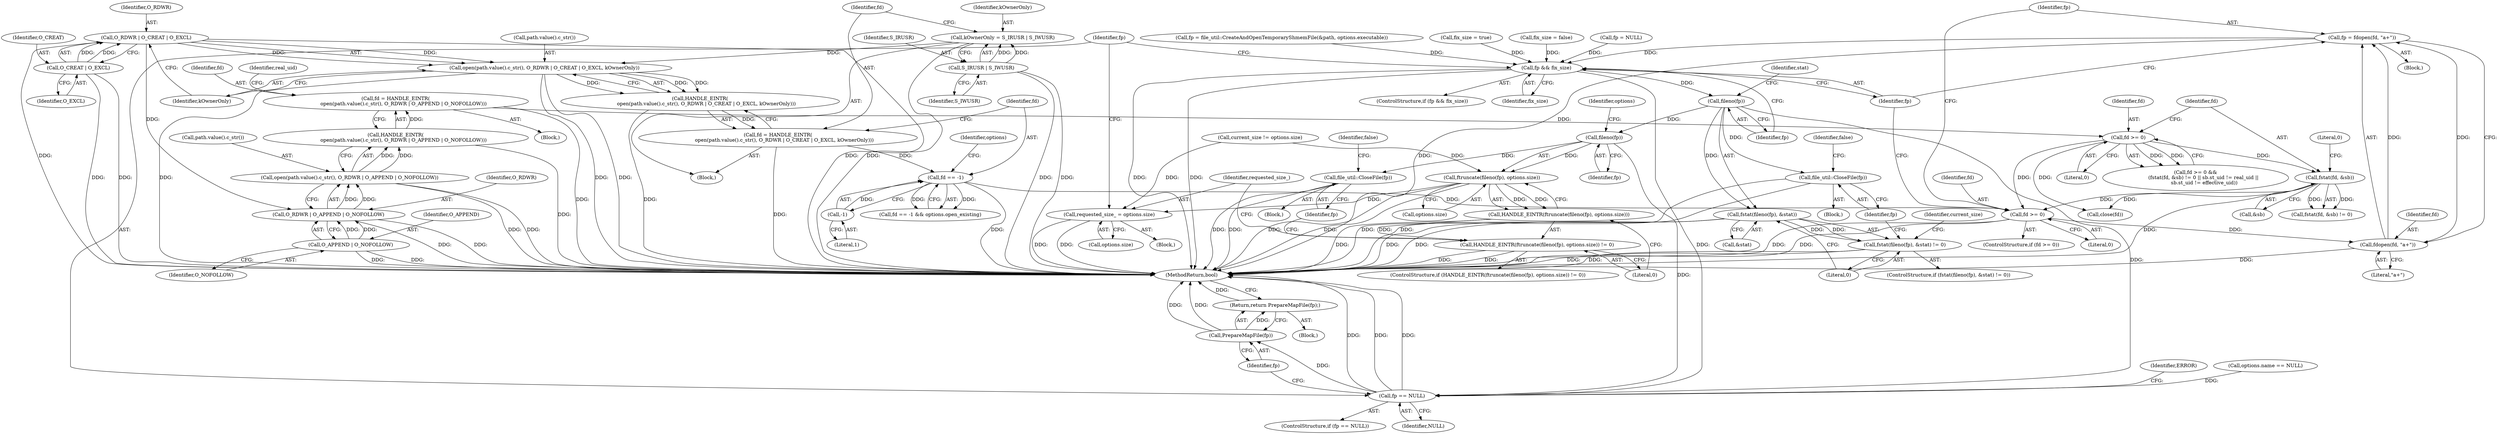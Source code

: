 digraph "0_Chrome_afb848acb43ba316097ab4fddfa38dbd80bc6a71@API" {
"1000275" [label="(Call,fp = fdopen(fd, \"a+\"))"];
"1000277" [label="(Call,fdopen(fd, \"a+\"))"];
"1000271" [label="(Call,fd >= 0)"];
"1000238" [label="(Call,fstat(fd, &sb))"];
"1000233" [label="(Call,fd >= 0)"];
"1000212" [label="(Call,fd = HANDLE_EINTR(\n          open(path.value().c_str(), O_RDWR | O_APPEND | O_NOFOLLOW)))"];
"1000214" [label="(Call,HANDLE_EINTR(\n          open(path.value().c_str(), O_RDWR | O_APPEND | O_NOFOLLOW)))"];
"1000215" [label="(Call,open(path.value().c_str(), O_RDWR | O_APPEND | O_NOFOLLOW))"];
"1000217" [label="(Call,O_RDWR | O_APPEND | O_NOFOLLOW)"];
"1000196" [label="(Call,O_RDWR | O_CREAT | O_EXCL)"];
"1000198" [label="(Call,O_CREAT | O_EXCL)"];
"1000219" [label="(Call,O_APPEND | O_NOFOLLOW)"];
"1000204" [label="(Call,fd == -1)"];
"1000191" [label="(Call,fd = HANDLE_EINTR(\n        open(path.value().c_str(), O_RDWR | O_CREAT | O_EXCL, kOwnerOnly)))"];
"1000193" [label="(Call,HANDLE_EINTR(\n        open(path.value().c_str(), O_RDWR | O_CREAT | O_EXCL, kOwnerOnly)))"];
"1000194" [label="(Call,open(path.value().c_str(), O_RDWR | O_CREAT | O_EXCL, kOwnerOnly))"];
"1000185" [label="(Call,kOwnerOnly = S_IRUSR | S_IWUSR)"];
"1000187" [label="(Call,S_IRUSR | S_IWUSR)"];
"1000206" [label="(Call,-1)"];
"1000281" [label="(Call,fp && fix_size)"];
"1000289" [label="(Call,fileno(fp))"];
"1000288" [label="(Call,fstat(fileno(fp), &stat))"];
"1000287" [label="(Call,fstat(fileno(fp), &stat) != 0)"];
"1000295" [label="(Call,file_util::CloseFile(fp))"];
"1000316" [label="(Call,fileno(fp))"];
"1000315" [label="(Call,ftruncate(fileno(fp), options.size))"];
"1000314" [label="(Call,HANDLE_EINTR(ftruncate(fileno(fp), options.size)))"];
"1000313" [label="(Call,HANDLE_EINTR(ftruncate(fileno(fp), options.size)) != 0)"];
"1000327" [label="(Call,requested_size_ = options.size)"];
"1000323" [label="(Call,file_util::CloseFile(fp))"];
"1000333" [label="(Call,fp == NULL)"];
"1000378" [label="(Call,PrepareMapFile(fp))"];
"1000377" [label="(Return,return PrepareMapFile(fp);)"];
"1000195" [label="(Call,path.value().c_str())"];
"1000204" [label="(Call,fd == -1)"];
"1000276" [label="(Identifier,fp)"];
"1000172" [label="(Block,)"];
"1000281" [label="(Call,fp && fix_size)"];
"1000270" [label="(ControlStructure,if (fd >= 0))"];
"1000234" [label="(Identifier,fd)"];
"1000196" [label="(Call,O_RDWR | O_CREAT | O_EXCL)"];
"1000314" [label="(Call,HANDLE_EINTR(ftruncate(fileno(fp), options.size)))"];
"1000242" [label="(Literal,0)"];
"1000271" [label="(Call,fd >= 0)"];
"1000219" [label="(Call,O_APPEND | O_NOFOLLOW)"];
"1000194" [label="(Call,open(path.value().c_str(), O_RDWR | O_CREAT | O_EXCL, kOwnerOnly))"];
"1000215" [label="(Call,open(path.value().c_str(), O_RDWR | O_APPEND | O_NOFOLLOW))"];
"1000198" [label="(Call,O_CREAT | O_EXCL)"];
"1000334" [label="(Identifier,fp)"];
"1000378" [label="(Call,PrepareMapFile(fp))"];
"1000260" [label="(Call,close(fd))"];
"1000280" [label="(ControlStructure,if (fp && fix_size))"];
"1000212" [label="(Call,fd = HANDLE_EINTR(\n          open(path.value().c_str(), O_RDWR | O_APPEND | O_NOFOLLOW)))"];
"1000188" [label="(Identifier,S_IRUSR)"];
"1000321" [label="(Literal,0)"];
"1000275" [label="(Call,fp = fdopen(fd, \"a+\"))"];
"1000377" [label="(Return,return PrepareMapFile(fp);)"];
"1000224" [label="(Identifier,real_uid)"];
"1000316" [label="(Call,fileno(fp))"];
"1000240" [label="(Call,&sb)"];
"1000207" [label="(Literal,1)"];
"1000279" [label="(Literal,\"a+\")"];
"1000289" [label="(Call,fileno(fp))"];
"1000193" [label="(Call,HANDLE_EINTR(\n        open(path.value().c_str(), O_RDWR | O_CREAT | O_EXCL, kOwnerOnly)))"];
"1000313" [label="(Call,HANDLE_EINTR(ftruncate(fileno(fp), options.size)) != 0)"];
"1000216" [label="(Call,path.value().c_str())"];
"1000239" [label="(Identifier,fd)"];
"1000319" [label="(Identifier,options)"];
"1000326" [label="(Identifier,false)"];
"1000220" [label="(Identifier,O_APPEND)"];
"1000286" [label="(ControlStructure,if (fstat(fileno(fp), &stat) != 0))"];
"1000273" [label="(Literal,0)"];
"1000312" [label="(ControlStructure,if (HANDLE_EINTR(ftruncate(fileno(fp), options.size)) != 0))"];
"1000315" [label="(Call,ftruncate(fileno(fp), options.size))"];
"1000267" [label="(Call,fp = NULL)"];
"1000203" [label="(Call,fd == -1 && options.open_existing)"];
"1000328" [label="(Identifier,requested_size_)"];
"1000191" [label="(Call,fd = HANDLE_EINTR(\n        open(path.value().c_str(), O_RDWR | O_CREAT | O_EXCL, kOwnerOnly)))"];
"1000295" [label="(Call,file_util::CloseFile(fp))"];
"1000327" [label="(Call,requested_size_ = options.size)"];
"1000192" [label="(Identifier,fd)"];
"1000332" [label="(ControlStructure,if (fp == NULL))"];
"1000333" [label="(Call,fp == NULL)"];
"1000278" [label="(Identifier,fd)"];
"1000206" [label="(Call,-1)"];
"1000318" [label="(Call,options.size)"];
"1000153" [label="(Call,fp = file_util::CreateAndOpenTemporaryShmemFile(&path, options.executable))"];
"1000277" [label="(Call,fdopen(fd, \"a+\"))"];
"1000187" [label="(Call,S_IRUSR | S_IWUSR)"];
"1000233" [label="(Call,fd >= 0)"];
"1000294" [label="(Block,)"];
"1000282" [label="(Identifier,fp)"];
"1000292" [label="(Identifier,stat)"];
"1000232" [label="(Call,fd >= 0 &&\n          (fstat(fd, &sb) != 0 || sb.st_uid != real_uid ||\n           sb.st_uid != effective_uid))"];
"1000335" [label="(Identifier,NULL)"];
"1000274" [label="(Block,)"];
"1000218" [label="(Identifier,O_RDWR)"];
"1000380" [label="(MethodReturn,bool)"];
"1000221" [label="(Identifier,O_NOFOLLOW)"];
"1000324" [label="(Identifier,fp)"];
"1000235" [label="(Literal,0)"];
"1000238" [label="(Call,fstat(fd, &sb))"];
"1000135" [label="(Call,fix_size = true)"];
"1000200" [label="(Identifier,O_EXCL)"];
"1000209" [label="(Identifier,options)"];
"1000214" [label="(Call,HANDLE_EINTR(\n          open(path.value().c_str(), O_RDWR | O_APPEND | O_NOFOLLOW)))"];
"1000197" [label="(Identifier,O_RDWR)"];
"1000264" [label="(Call,fix_size = false)"];
"1000117" [label="(Block,)"];
"1000272" [label="(Identifier,fd)"];
"1000339" [label="(Identifier,ERROR)"];
"1000186" [label="(Identifier,kOwnerOnly)"];
"1000293" [label="(Literal,0)"];
"1000283" [label="(Identifier,fix_size)"];
"1000306" [label="(Call,current_size != options.size)"];
"1000379" [label="(Identifier,fp)"];
"1000301" [label="(Identifier,current_size)"];
"1000322" [label="(Block,)"];
"1000185" [label="(Call,kOwnerOnly = S_IRUSR | S_IWUSR)"];
"1000211" [label="(Block,)"];
"1000329" [label="(Call,options.size)"];
"1000296" [label="(Identifier,fp)"];
"1000290" [label="(Identifier,fp)"];
"1000317" [label="(Identifier,fp)"];
"1000201" [label="(Identifier,kOwnerOnly)"];
"1000291" [label="(Call,&stat)"];
"1000298" [label="(Identifier,false)"];
"1000199" [label="(Identifier,O_CREAT)"];
"1000205" [label="(Identifier,fd)"];
"1000323" [label="(Call,file_util::CloseFile(fp))"];
"1000284" [label="(Block,)"];
"1000237" [label="(Call,fstat(fd, &sb) != 0)"];
"1000213" [label="(Identifier,fd)"];
"1000217" [label="(Call,O_RDWR | O_APPEND | O_NOFOLLOW)"];
"1000141" [label="(Call,options.name == NULL)"];
"1000189" [label="(Identifier,S_IWUSR)"];
"1000287" [label="(Call,fstat(fileno(fp), &stat) != 0)"];
"1000288" [label="(Call,fstat(fileno(fp), &stat))"];
"1000275" -> "1000274"  [label="AST: "];
"1000275" -> "1000277"  [label="CFG: "];
"1000276" -> "1000275"  [label="AST: "];
"1000277" -> "1000275"  [label="AST: "];
"1000282" -> "1000275"  [label="CFG: "];
"1000275" -> "1000380"  [label="DDG: "];
"1000277" -> "1000275"  [label="DDG: "];
"1000277" -> "1000275"  [label="DDG: "];
"1000275" -> "1000281"  [label="DDG: "];
"1000277" -> "1000279"  [label="CFG: "];
"1000278" -> "1000277"  [label="AST: "];
"1000279" -> "1000277"  [label="AST: "];
"1000277" -> "1000380"  [label="DDG: "];
"1000271" -> "1000277"  [label="DDG: "];
"1000271" -> "1000270"  [label="AST: "];
"1000271" -> "1000273"  [label="CFG: "];
"1000272" -> "1000271"  [label="AST: "];
"1000273" -> "1000271"  [label="AST: "];
"1000276" -> "1000271"  [label="CFG: "];
"1000282" -> "1000271"  [label="CFG: "];
"1000271" -> "1000380"  [label="DDG: "];
"1000271" -> "1000380"  [label="DDG: "];
"1000238" -> "1000271"  [label="DDG: "];
"1000233" -> "1000271"  [label="DDG: "];
"1000204" -> "1000271"  [label="DDG: "];
"1000238" -> "1000237"  [label="AST: "];
"1000238" -> "1000240"  [label="CFG: "];
"1000239" -> "1000238"  [label="AST: "];
"1000240" -> "1000238"  [label="AST: "];
"1000242" -> "1000238"  [label="CFG: "];
"1000238" -> "1000380"  [label="DDG: "];
"1000238" -> "1000237"  [label="DDG: "];
"1000238" -> "1000237"  [label="DDG: "];
"1000233" -> "1000238"  [label="DDG: "];
"1000238" -> "1000260"  [label="DDG: "];
"1000233" -> "1000232"  [label="AST: "];
"1000233" -> "1000235"  [label="CFG: "];
"1000234" -> "1000233"  [label="AST: "];
"1000235" -> "1000233"  [label="AST: "];
"1000239" -> "1000233"  [label="CFG: "];
"1000232" -> "1000233"  [label="CFG: "];
"1000233" -> "1000232"  [label="DDG: "];
"1000233" -> "1000232"  [label="DDG: "];
"1000212" -> "1000233"  [label="DDG: "];
"1000233" -> "1000260"  [label="DDG: "];
"1000212" -> "1000211"  [label="AST: "];
"1000212" -> "1000214"  [label="CFG: "];
"1000213" -> "1000212"  [label="AST: "];
"1000214" -> "1000212"  [label="AST: "];
"1000224" -> "1000212"  [label="CFG: "];
"1000212" -> "1000380"  [label="DDG: "];
"1000214" -> "1000212"  [label="DDG: "];
"1000214" -> "1000215"  [label="CFG: "];
"1000215" -> "1000214"  [label="AST: "];
"1000214" -> "1000380"  [label="DDG: "];
"1000215" -> "1000214"  [label="DDG: "];
"1000215" -> "1000214"  [label="DDG: "];
"1000215" -> "1000217"  [label="CFG: "];
"1000216" -> "1000215"  [label="AST: "];
"1000217" -> "1000215"  [label="AST: "];
"1000215" -> "1000380"  [label="DDG: "];
"1000215" -> "1000380"  [label="DDG: "];
"1000217" -> "1000215"  [label="DDG: "];
"1000217" -> "1000215"  [label="DDG: "];
"1000217" -> "1000219"  [label="CFG: "];
"1000218" -> "1000217"  [label="AST: "];
"1000219" -> "1000217"  [label="AST: "];
"1000217" -> "1000380"  [label="DDG: "];
"1000217" -> "1000380"  [label="DDG: "];
"1000196" -> "1000217"  [label="DDG: "];
"1000219" -> "1000217"  [label="DDG: "];
"1000219" -> "1000217"  [label="DDG: "];
"1000196" -> "1000194"  [label="AST: "];
"1000196" -> "1000198"  [label="CFG: "];
"1000197" -> "1000196"  [label="AST: "];
"1000198" -> "1000196"  [label="AST: "];
"1000201" -> "1000196"  [label="CFG: "];
"1000196" -> "1000380"  [label="DDG: "];
"1000196" -> "1000380"  [label="DDG: "];
"1000196" -> "1000194"  [label="DDG: "];
"1000196" -> "1000194"  [label="DDG: "];
"1000198" -> "1000196"  [label="DDG: "];
"1000198" -> "1000196"  [label="DDG: "];
"1000198" -> "1000200"  [label="CFG: "];
"1000199" -> "1000198"  [label="AST: "];
"1000200" -> "1000198"  [label="AST: "];
"1000198" -> "1000380"  [label="DDG: "];
"1000198" -> "1000380"  [label="DDG: "];
"1000219" -> "1000221"  [label="CFG: "];
"1000220" -> "1000219"  [label="AST: "];
"1000221" -> "1000219"  [label="AST: "];
"1000219" -> "1000380"  [label="DDG: "];
"1000219" -> "1000380"  [label="DDG: "];
"1000204" -> "1000203"  [label="AST: "];
"1000204" -> "1000206"  [label="CFG: "];
"1000205" -> "1000204"  [label="AST: "];
"1000206" -> "1000204"  [label="AST: "];
"1000209" -> "1000204"  [label="CFG: "];
"1000203" -> "1000204"  [label="CFG: "];
"1000204" -> "1000380"  [label="DDG: "];
"1000204" -> "1000203"  [label="DDG: "];
"1000204" -> "1000203"  [label="DDG: "];
"1000191" -> "1000204"  [label="DDG: "];
"1000206" -> "1000204"  [label="DDG: "];
"1000191" -> "1000172"  [label="AST: "];
"1000191" -> "1000193"  [label="CFG: "];
"1000192" -> "1000191"  [label="AST: "];
"1000193" -> "1000191"  [label="AST: "];
"1000205" -> "1000191"  [label="CFG: "];
"1000191" -> "1000380"  [label="DDG: "];
"1000193" -> "1000191"  [label="DDG: "];
"1000193" -> "1000194"  [label="CFG: "];
"1000194" -> "1000193"  [label="AST: "];
"1000193" -> "1000380"  [label="DDG: "];
"1000194" -> "1000193"  [label="DDG: "];
"1000194" -> "1000193"  [label="DDG: "];
"1000194" -> "1000193"  [label="DDG: "];
"1000194" -> "1000201"  [label="CFG: "];
"1000195" -> "1000194"  [label="AST: "];
"1000201" -> "1000194"  [label="AST: "];
"1000194" -> "1000380"  [label="DDG: "];
"1000194" -> "1000380"  [label="DDG: "];
"1000194" -> "1000380"  [label="DDG: "];
"1000185" -> "1000194"  [label="DDG: "];
"1000185" -> "1000172"  [label="AST: "];
"1000185" -> "1000187"  [label="CFG: "];
"1000186" -> "1000185"  [label="AST: "];
"1000187" -> "1000185"  [label="AST: "];
"1000192" -> "1000185"  [label="CFG: "];
"1000185" -> "1000380"  [label="DDG: "];
"1000187" -> "1000185"  [label="DDG: "];
"1000187" -> "1000185"  [label="DDG: "];
"1000187" -> "1000189"  [label="CFG: "];
"1000188" -> "1000187"  [label="AST: "];
"1000189" -> "1000187"  [label="AST: "];
"1000187" -> "1000380"  [label="DDG: "];
"1000187" -> "1000380"  [label="DDG: "];
"1000206" -> "1000207"  [label="CFG: "];
"1000207" -> "1000206"  [label="AST: "];
"1000281" -> "1000280"  [label="AST: "];
"1000281" -> "1000282"  [label="CFG: "];
"1000281" -> "1000283"  [label="CFG: "];
"1000282" -> "1000281"  [label="AST: "];
"1000283" -> "1000281"  [label="AST: "];
"1000290" -> "1000281"  [label="CFG: "];
"1000334" -> "1000281"  [label="CFG: "];
"1000281" -> "1000380"  [label="DDG: "];
"1000281" -> "1000380"  [label="DDG: "];
"1000267" -> "1000281"  [label="DDG: "];
"1000153" -> "1000281"  [label="DDG: "];
"1000264" -> "1000281"  [label="DDG: "];
"1000135" -> "1000281"  [label="DDG: "];
"1000281" -> "1000289"  [label="DDG: "];
"1000281" -> "1000333"  [label="DDG: "];
"1000289" -> "1000288"  [label="AST: "];
"1000289" -> "1000290"  [label="CFG: "];
"1000290" -> "1000289"  [label="AST: "];
"1000292" -> "1000289"  [label="CFG: "];
"1000289" -> "1000288"  [label="DDG: "];
"1000289" -> "1000295"  [label="DDG: "];
"1000289" -> "1000316"  [label="DDG: "];
"1000289" -> "1000333"  [label="DDG: "];
"1000288" -> "1000287"  [label="AST: "];
"1000288" -> "1000291"  [label="CFG: "];
"1000291" -> "1000288"  [label="AST: "];
"1000293" -> "1000288"  [label="CFG: "];
"1000288" -> "1000380"  [label="DDG: "];
"1000288" -> "1000380"  [label="DDG: "];
"1000288" -> "1000287"  [label="DDG: "];
"1000288" -> "1000287"  [label="DDG: "];
"1000287" -> "1000286"  [label="AST: "];
"1000287" -> "1000293"  [label="CFG: "];
"1000293" -> "1000287"  [label="AST: "];
"1000296" -> "1000287"  [label="CFG: "];
"1000301" -> "1000287"  [label="CFG: "];
"1000287" -> "1000380"  [label="DDG: "];
"1000287" -> "1000380"  [label="DDG: "];
"1000295" -> "1000294"  [label="AST: "];
"1000295" -> "1000296"  [label="CFG: "];
"1000296" -> "1000295"  [label="AST: "];
"1000298" -> "1000295"  [label="CFG: "];
"1000295" -> "1000380"  [label="DDG: "];
"1000295" -> "1000380"  [label="DDG: "];
"1000316" -> "1000315"  [label="AST: "];
"1000316" -> "1000317"  [label="CFG: "];
"1000317" -> "1000316"  [label="AST: "];
"1000319" -> "1000316"  [label="CFG: "];
"1000316" -> "1000315"  [label="DDG: "];
"1000316" -> "1000323"  [label="DDG: "];
"1000316" -> "1000333"  [label="DDG: "];
"1000315" -> "1000314"  [label="AST: "];
"1000315" -> "1000318"  [label="CFG: "];
"1000318" -> "1000315"  [label="AST: "];
"1000314" -> "1000315"  [label="CFG: "];
"1000315" -> "1000380"  [label="DDG: "];
"1000315" -> "1000380"  [label="DDG: "];
"1000315" -> "1000314"  [label="DDG: "];
"1000315" -> "1000314"  [label="DDG: "];
"1000306" -> "1000315"  [label="DDG: "];
"1000315" -> "1000327"  [label="DDG: "];
"1000314" -> "1000313"  [label="AST: "];
"1000321" -> "1000314"  [label="CFG: "];
"1000314" -> "1000380"  [label="DDG: "];
"1000314" -> "1000313"  [label="DDG: "];
"1000313" -> "1000312"  [label="AST: "];
"1000313" -> "1000321"  [label="CFG: "];
"1000321" -> "1000313"  [label="AST: "];
"1000324" -> "1000313"  [label="CFG: "];
"1000328" -> "1000313"  [label="CFG: "];
"1000313" -> "1000380"  [label="DDG: "];
"1000313" -> "1000380"  [label="DDG: "];
"1000327" -> "1000284"  [label="AST: "];
"1000327" -> "1000329"  [label="CFG: "];
"1000328" -> "1000327"  [label="AST: "];
"1000329" -> "1000327"  [label="AST: "];
"1000334" -> "1000327"  [label="CFG: "];
"1000327" -> "1000380"  [label="DDG: "];
"1000327" -> "1000380"  [label="DDG: "];
"1000306" -> "1000327"  [label="DDG: "];
"1000323" -> "1000322"  [label="AST: "];
"1000323" -> "1000324"  [label="CFG: "];
"1000324" -> "1000323"  [label="AST: "];
"1000326" -> "1000323"  [label="CFG: "];
"1000323" -> "1000380"  [label="DDG: "];
"1000323" -> "1000380"  [label="DDG: "];
"1000333" -> "1000332"  [label="AST: "];
"1000333" -> "1000335"  [label="CFG: "];
"1000334" -> "1000333"  [label="AST: "];
"1000335" -> "1000333"  [label="AST: "];
"1000339" -> "1000333"  [label="CFG: "];
"1000379" -> "1000333"  [label="CFG: "];
"1000333" -> "1000380"  [label="DDG: "];
"1000333" -> "1000380"  [label="DDG: "];
"1000333" -> "1000380"  [label="DDG: "];
"1000141" -> "1000333"  [label="DDG: "];
"1000333" -> "1000378"  [label="DDG: "];
"1000378" -> "1000377"  [label="AST: "];
"1000378" -> "1000379"  [label="CFG: "];
"1000379" -> "1000378"  [label="AST: "];
"1000377" -> "1000378"  [label="CFG: "];
"1000378" -> "1000380"  [label="DDG: "];
"1000378" -> "1000380"  [label="DDG: "];
"1000378" -> "1000377"  [label="DDG: "];
"1000377" -> "1000117"  [label="AST: "];
"1000380" -> "1000377"  [label="CFG: "];
"1000377" -> "1000380"  [label="DDG: "];
}
